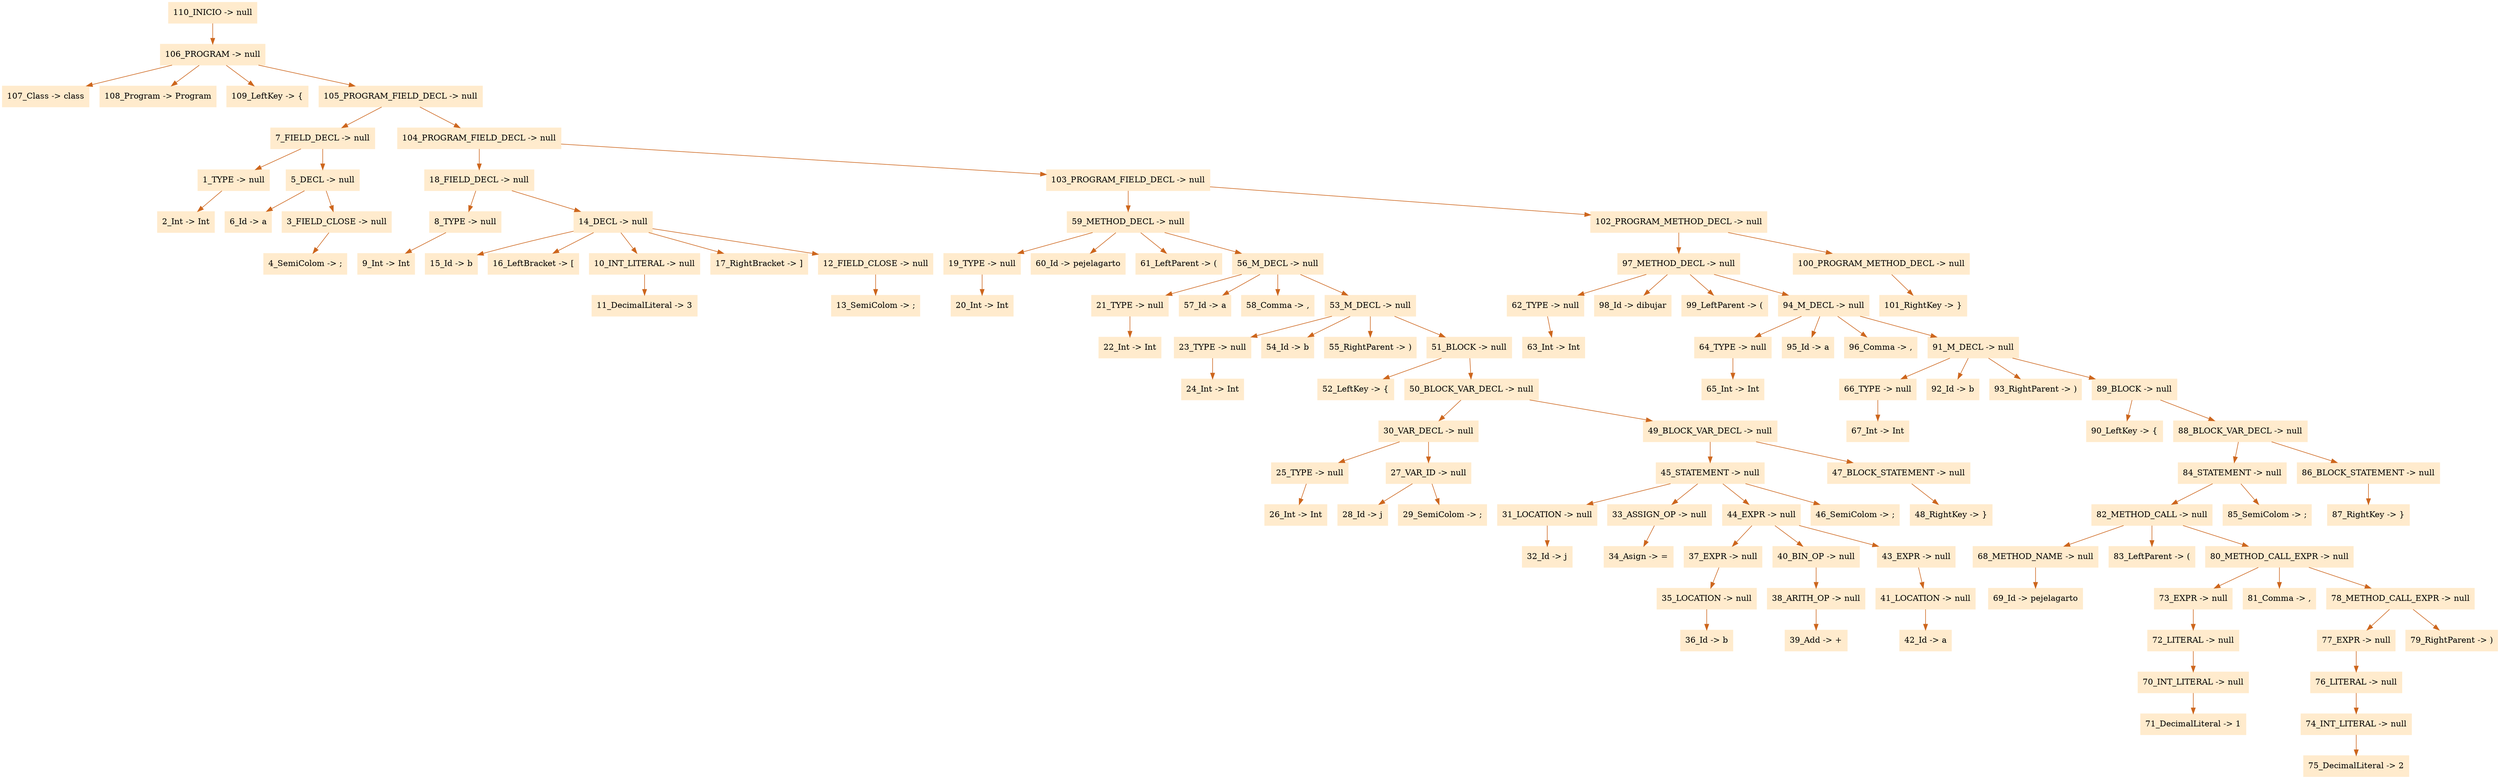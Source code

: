 digraph G {node[shape=box, style=filled, color=blanchedalmond]; edge[color=chocolate3];rankdir=UD 

"110_INICIO -> null"->"106_PROGRAM -> null"
"106_PROGRAM -> null"->"107_Class -> class"
"106_PROGRAM -> null"->"108_Program -> Program"
"106_PROGRAM -> null"->"109_LeftKey -> {"
"106_PROGRAM -> null"->"105_PROGRAM_FIELD_DECL -> null"
"105_PROGRAM_FIELD_DECL -> null"->"7_FIELD_DECL -> null"
"7_FIELD_DECL -> null"->"1_TYPE -> null"
"1_TYPE -> null"->"2_Int -> Int"
"7_FIELD_DECL -> null"->"5_DECL -> null"
"5_DECL -> null"->"6_Id -> a"
"5_DECL -> null"->"3_FIELD_CLOSE -> null"
"3_FIELD_CLOSE -> null"->"4_SemiColom -> ;"
"105_PROGRAM_FIELD_DECL -> null"->"104_PROGRAM_FIELD_DECL -> null"
"104_PROGRAM_FIELD_DECL -> null"->"18_FIELD_DECL -> null"
"18_FIELD_DECL -> null"->"8_TYPE -> null"
"8_TYPE -> null"->"9_Int -> Int"
"18_FIELD_DECL -> null"->"14_DECL -> null"
"14_DECL -> null"->"15_Id -> b"
"14_DECL -> null"->"16_LeftBracket -> ["
"14_DECL -> null"->"10_INT_LITERAL -> null"
"10_INT_LITERAL -> null"->"11_DecimalLiteral -> 3"
"14_DECL -> null"->"17_RightBracket -> ]"
"14_DECL -> null"->"12_FIELD_CLOSE -> null"
"12_FIELD_CLOSE -> null"->"13_SemiColom -> ;"
"104_PROGRAM_FIELD_DECL -> null"->"103_PROGRAM_FIELD_DECL -> null"
"103_PROGRAM_FIELD_DECL -> null"->"59_METHOD_DECL -> null"
"59_METHOD_DECL -> null"->"19_TYPE -> null"
"19_TYPE -> null"->"20_Int -> Int"
"59_METHOD_DECL -> null"->"60_Id -> pejelagarto"
"59_METHOD_DECL -> null"->"61_LeftParent -> ("
"59_METHOD_DECL -> null"->"56_M_DECL -> null"
"56_M_DECL -> null"->"21_TYPE -> null"
"21_TYPE -> null"->"22_Int -> Int"
"56_M_DECL -> null"->"57_Id -> a"
"56_M_DECL -> null"->"58_Comma -> ,"
"56_M_DECL -> null"->"53_M_DECL -> null"
"53_M_DECL -> null"->"23_TYPE -> null"
"23_TYPE -> null"->"24_Int -> Int"
"53_M_DECL -> null"->"54_Id -> b"
"53_M_DECL -> null"->"55_RightParent -> )"
"53_M_DECL -> null"->"51_BLOCK -> null"
"51_BLOCK -> null"->"52_LeftKey -> {"
"51_BLOCK -> null"->"50_BLOCK_VAR_DECL -> null"
"50_BLOCK_VAR_DECL -> null"->"30_VAR_DECL -> null"
"30_VAR_DECL -> null"->"25_TYPE -> null"
"25_TYPE -> null"->"26_Int -> Int"
"30_VAR_DECL -> null"->"27_VAR_ID -> null"
"27_VAR_ID -> null"->"28_Id -> j"
"27_VAR_ID -> null"->"29_SemiColom -> ;"
"50_BLOCK_VAR_DECL -> null"->"49_BLOCK_VAR_DECL -> null"
"49_BLOCK_VAR_DECL -> null"->"45_STATEMENT -> null"
"45_STATEMENT -> null"->"31_LOCATION -> null"
"31_LOCATION -> null"->"32_Id -> j"
"45_STATEMENT -> null"->"33_ASSIGN_OP -> null"
"33_ASSIGN_OP -> null"->"34_Asign -> ="
"45_STATEMENT -> null"->"44_EXPR -> null"
"44_EXPR -> null"->"37_EXPR -> null"
"37_EXPR -> null"->"35_LOCATION -> null"
"35_LOCATION -> null"->"36_Id -> b"
"44_EXPR -> null"->"40_BIN_OP -> null"
"40_BIN_OP -> null"->"38_ARITH_OP -> null"
"38_ARITH_OP -> null"->"39_Add -> +"
"44_EXPR -> null"->"43_EXPR -> null"
"43_EXPR -> null"->"41_LOCATION -> null"
"41_LOCATION -> null"->"42_Id -> a"
"45_STATEMENT -> null"->"46_SemiColom -> ;"
"49_BLOCK_VAR_DECL -> null"->"47_BLOCK_STATEMENT -> null"
"47_BLOCK_STATEMENT -> null"->"48_RightKey -> }"
"103_PROGRAM_FIELD_DECL -> null"->"102_PROGRAM_METHOD_DECL -> null"
"102_PROGRAM_METHOD_DECL -> null"->"97_METHOD_DECL -> null"
"97_METHOD_DECL -> null"->"62_TYPE -> null"
"62_TYPE -> null"->"63_Int -> Int"
"97_METHOD_DECL -> null"->"98_Id -> dibujar"
"97_METHOD_DECL -> null"->"99_LeftParent -> ("
"97_METHOD_DECL -> null"->"94_M_DECL -> null"
"94_M_DECL -> null"->"64_TYPE -> null"
"64_TYPE -> null"->"65_Int -> Int"
"94_M_DECL -> null"->"95_Id -> a"
"94_M_DECL -> null"->"96_Comma -> ,"
"94_M_DECL -> null"->"91_M_DECL -> null"
"91_M_DECL -> null"->"66_TYPE -> null"
"66_TYPE -> null"->"67_Int -> Int"
"91_M_DECL -> null"->"92_Id -> b"
"91_M_DECL -> null"->"93_RightParent -> )"
"91_M_DECL -> null"->"89_BLOCK -> null"
"89_BLOCK -> null"->"90_LeftKey -> {"
"89_BLOCK -> null"->"88_BLOCK_VAR_DECL -> null"
"88_BLOCK_VAR_DECL -> null"->"84_STATEMENT -> null"
"84_STATEMENT -> null"->"82_METHOD_CALL -> null"
"82_METHOD_CALL -> null"->"68_METHOD_NAME -> null"
"68_METHOD_NAME -> null"->"69_Id -> pejelagarto"
"82_METHOD_CALL -> null"->"83_LeftParent -> ("
"82_METHOD_CALL -> null"->"80_METHOD_CALL_EXPR -> null"
"80_METHOD_CALL_EXPR -> null"->"73_EXPR -> null"
"73_EXPR -> null"->"72_LITERAL -> null"
"72_LITERAL -> null"->"70_INT_LITERAL -> null"
"70_INT_LITERAL -> null"->"71_DecimalLiteral -> 1"
"80_METHOD_CALL_EXPR -> null"->"81_Comma -> ,"
"80_METHOD_CALL_EXPR -> null"->"78_METHOD_CALL_EXPR -> null"
"78_METHOD_CALL_EXPR -> null"->"77_EXPR -> null"
"77_EXPR -> null"->"76_LITERAL -> null"
"76_LITERAL -> null"->"74_INT_LITERAL -> null"
"74_INT_LITERAL -> null"->"75_DecimalLiteral -> 2"
"78_METHOD_CALL_EXPR -> null"->"79_RightParent -> )"
"84_STATEMENT -> null"->"85_SemiColom -> ;"
"88_BLOCK_VAR_DECL -> null"->"86_BLOCK_STATEMENT -> null"
"86_BLOCK_STATEMENT -> null"->"87_RightKey -> }"
"102_PROGRAM_METHOD_DECL -> null"->"100_PROGRAM_METHOD_DECL -> null"
"100_PROGRAM_METHOD_DECL -> null"->"101_RightKey -> }"


}
